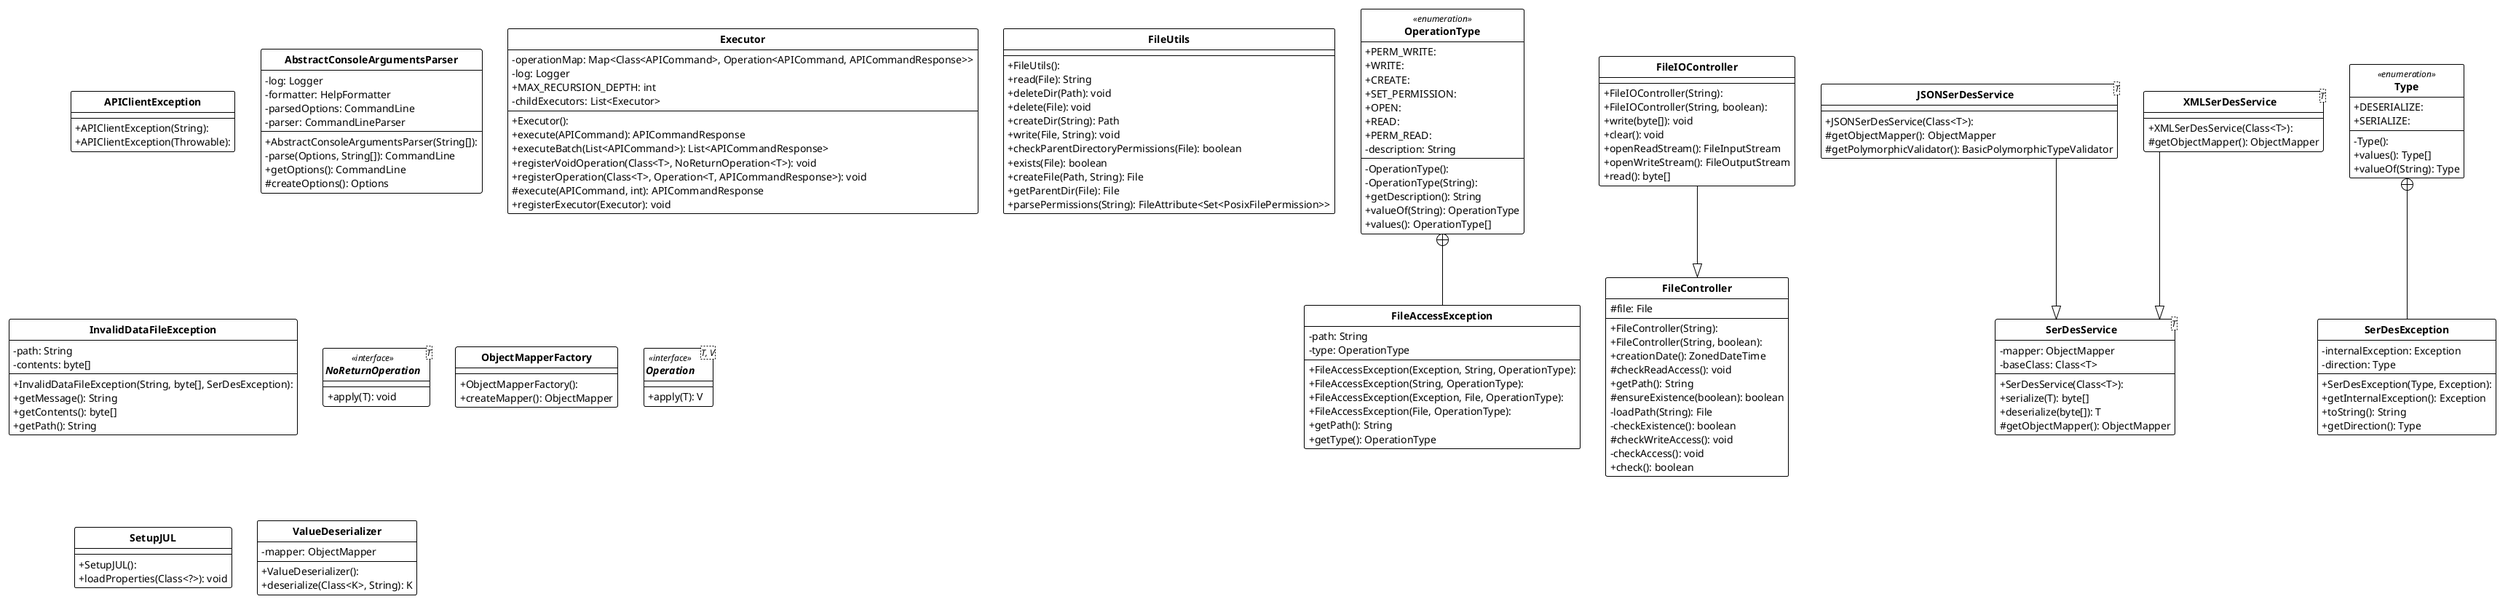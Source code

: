 
@startuml

!theme plain
top to bottom direction
skinparam linetype ortho
skinparam classAttributeIconSize 0
hide circle

<style>
classDiagram {
    class {
        header {
            FontStyle bold
        }
    }
}
</style>
!theme plain
top to bottom direction
skinparam linetype ortho

class APIClientException {
  + APIClientException(String): 
  + APIClientException(Throwable): 
}
class AbstractConsoleArgumentsParser {
  + AbstractConsoleArgumentsParser(String[]): 
  - log: Logger
  - formatter: HelpFormatter
  - parsedOptions: CommandLine
  - parser: CommandLineParser
  - parse(Options, String[]): CommandLine
  + getOptions(): CommandLine
  # createOptions(): Options
}
class Executor {
  + Executor(): 
  - operationMap: Map<Class<APICommand>, Operation<APICommand, APICommandResponse>>
  - log: Logger
  + MAX_RECURSION_DEPTH: int
  - childExecutors: List<Executor>
  + execute(APICommand): APICommandResponse
  + executeBatch(List<APICommand>): List<APICommandResponse>
  + registerVoidOperation(Class<T>, NoReturnOperation<T>): void
  + registerOperation(Class<T>, Operation<T, APICommandResponse>): void
  # execute(APICommand, int): APICommandResponse
  + registerExecutor(Executor): void
}
class FileAccessException {
  + FileAccessException(Exception, String, OperationType): 
  + FileAccessException(String, OperationType): 
  + FileAccessException(Exception, File, OperationType): 
  + FileAccessException(File, OperationType): 
  - path: String
  - type: OperationType
  + getPath(): String
  + getType(): OperationType
}
class FileController {
  + FileController(String): 
  + FileController(String, boolean): 
  # file: File
  + creationDate(): ZonedDateTime
  # checkReadAccess(): void
  + getPath(): String
  # ensureExistence(boolean): boolean
  - loadPath(String): File
  - checkExistence(): boolean
  # checkWriteAccess(): void
  - checkAccess(): void
  + check(): boolean
}
class FileIOController {
  + FileIOController(String): 
  + FileIOController(String, boolean): 
  + write(byte[]): void
  + clear(): void
  + openReadStream(): FileInputStream
  + openWriteStream(): FileOutputStream
  + read(): byte[]
}
class FileUtils {
  + FileUtils(): 
  + read(File): String
  + deleteDir(Path): void
  + delete(File): void
  + createDir(String): Path
  + write(File, String): void
  + checkParentDirectoryPermissions(File): boolean
  + exists(File): boolean
  + createFile(Path, String): File
  + getParentDir(File): File
  + parsePermissions(String): FileAttribute<Set<PosixFilePermission>>
}
class InvalidDataFileException {
  + InvalidDataFileException(String, byte[], SerDesException): 
  - path: String
  - contents: byte[]
  + getMessage(): String
  + getContents(): byte[]
  + getPath(): String
}
class JSONSerDesService<T> {
  + JSONSerDesService(Class<T>): 
  # getObjectMapper(): ObjectMapper
  # getPolymorphicValidator(): BasicPolymorphicTypeValidator
}
interface NoReturnOperation<T> << interface >> {
  + apply(T): void
}
class ObjectMapperFactory {
  + ObjectMapperFactory(): 
  + createMapper(): ObjectMapper
}
interface Operation<T, V> << interface >> {
  + apply(T): V
}
enum OperationType << enumeration >> {
  - OperationType(): 
  - OperationType(String): 
  + PERM_WRITE: 
  + WRITE: 
  + CREATE: 
  + SET_PERMISSION: 
  + OPEN: 
  + READ: 
  + PERM_READ: 
  - description: String
  + getDescription(): String
  + valueOf(String): OperationType
  + values(): OperationType[]
}
class SerDesException {
  + SerDesException(Type, Exception): 
  - internalException: Exception
  - direction: Type
  + getInternalException(): Exception
  + toString(): String
  + getDirection(): Type
}
class SerDesService<T> {
  + SerDesService(Class<T>): 
  - mapper: ObjectMapper
  - baseClass: Class<T>
  + serialize(T): byte[]
  + deserialize(byte[]): T
  # getObjectMapper(): ObjectMapper
}
class SetupJUL {
  + SetupJUL(): 
  + loadProperties(Class<?>): void
}
enum Type << enumeration >> {
  - Type(): 
  + DESERIALIZE: 
  + SERIALIZE: 
  + values(): Type[]
  + valueOf(String): Type
}
class ValueDeserializer {
  + ValueDeserializer(): 
  - mapper: ObjectMapper
  + deserialize(Class<K>, String): K
}
class XMLSerDesService<T> {
  + XMLSerDesService(Class<T>): 
  # getObjectMapper(): ObjectMapper
}

FileIOController                --^  FileController                 
JSONSerDesService               --^  SerDesService                  
OperationType                   +--  FileAccessException            
Type                            +--  SerDesException                
XMLSerDesService                --^  SerDesService                  
@enduml
